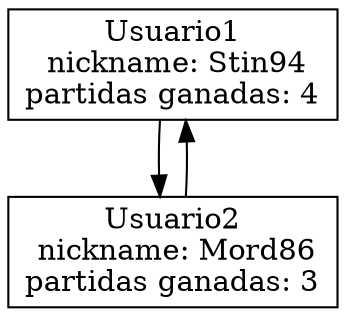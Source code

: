 digraph G{
node[shape=record, height=.1];
Stin94[label= " Usuario1\n nickname:  Stin94\npartidas ganadas:  4"];
Mord86[label= " Usuario2\n nickname:  Mord86\npartidas ganadas:  3"];
Stin94->Mord86;
Mord86->Stin94;
}
